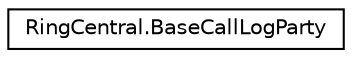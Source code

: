 digraph "Graphical Class Hierarchy"
{
 // LATEX_PDF_SIZE
  edge [fontname="Helvetica",fontsize="10",labelfontname="Helvetica",labelfontsize="10"];
  node [fontname="Helvetica",fontsize="10",shape=record];
  rankdir="LR";
  Node0 [label="RingCentral.BaseCallLogParty",height=0.2,width=0.4,color="black", fillcolor="white", style="filled",URL="$classRingCentral_1_1BaseCallLogParty.html",tooltip="Base schema for call log parties and history call log parties"];
}
